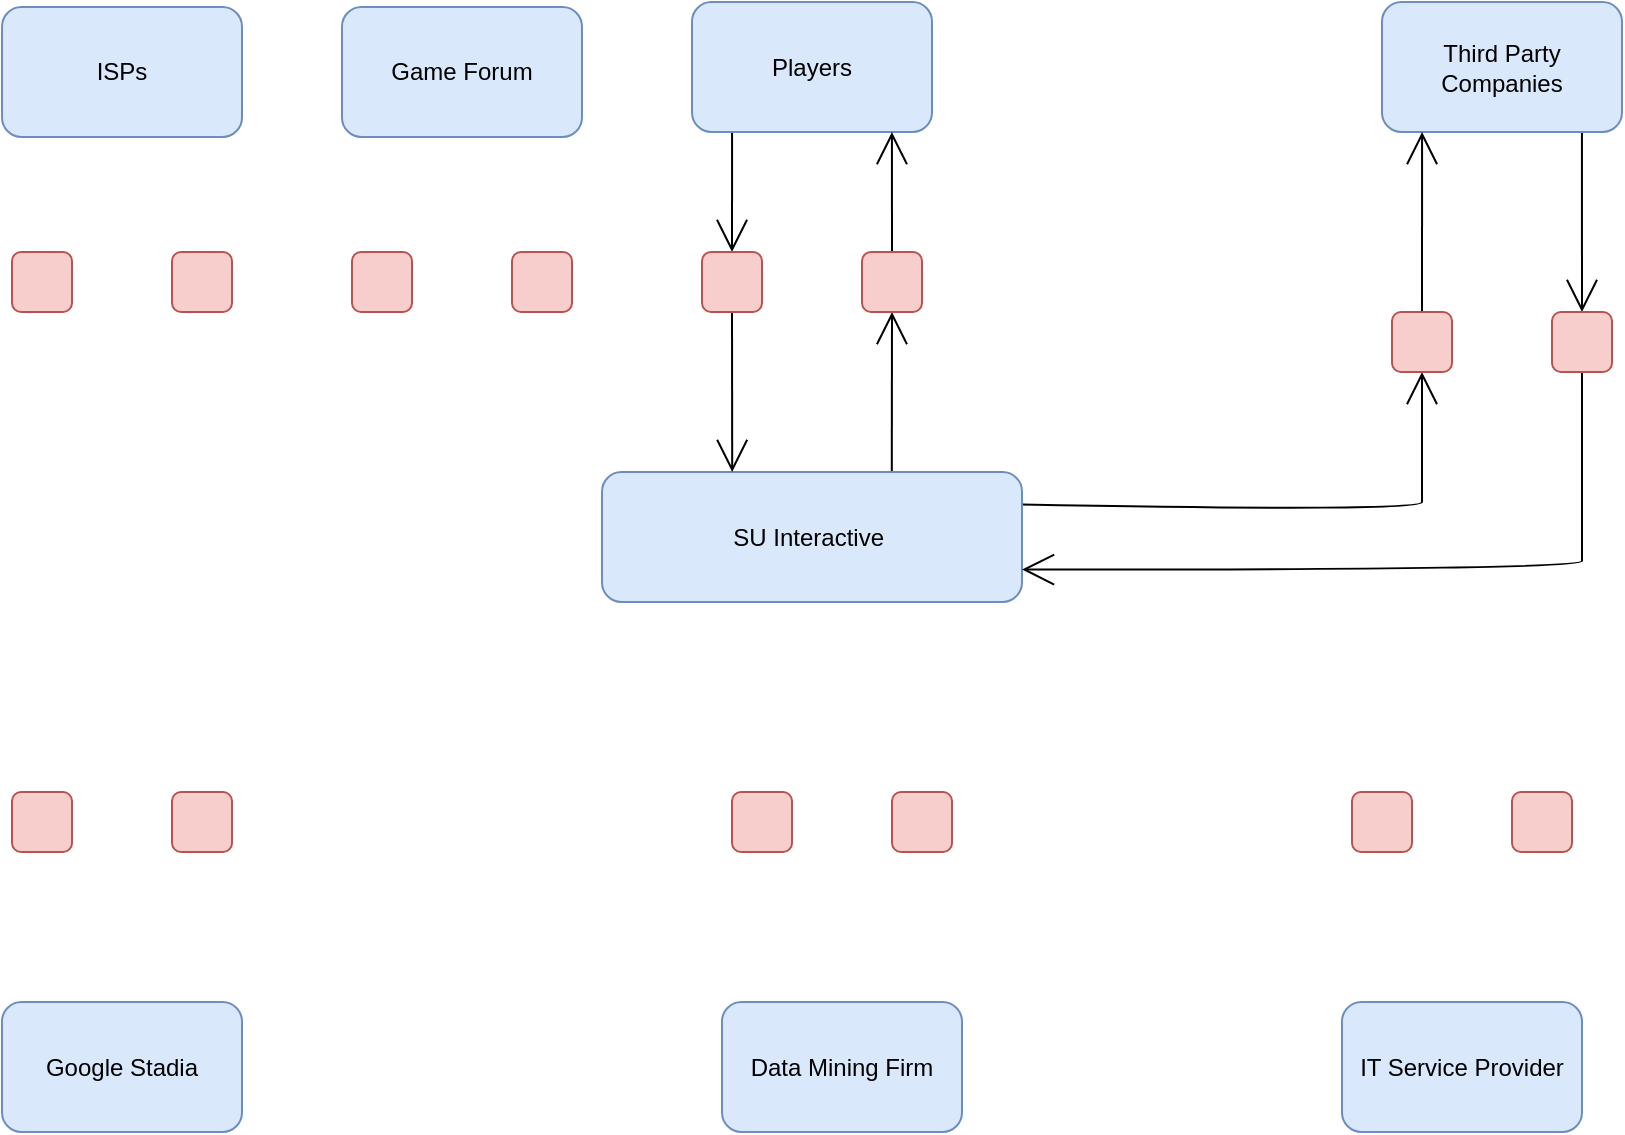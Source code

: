 <mxfile version="15.3.5" type="github">
  <diagram id="YZgY8PRbevDKH5y3TZCo" name="Page-1">
    <mxGraphModel dx="1486" dy="1008" grid="1" gridSize="10" guides="1" tooltips="1" connect="1" arrows="1" fold="1" page="1" pageScale="1" pageWidth="850" pageHeight="1100" math="0" shadow="0">
      <root>
        <mxCell id="0" />
        <mxCell id="1" parent="0" />
        <mxCell id="WiA4mhiuNk-QAXQjQzbL-6" value="IT Service Provider" style="rounded=1;whiteSpace=wrap;html=1;hachureGap=4;pointerEvents=0;fillColor=#dae8fc;strokeColor=#6c8ebf;" parent="1" vertex="1">
          <mxGeometry x="690" y="765" width="120" height="65" as="geometry" />
        </mxCell>
        <mxCell id="WiA4mhiuNk-QAXQjQzbL-7" style="edgeStyle=none;curved=1;rounded=0;orthogonalLoop=1;jettySize=auto;html=1;endArrow=open;startSize=14;endSize=14;sourcePerimeterSpacing=8;targetPerimeterSpacing=8;exitX=0.69;exitY=0;exitDx=0;exitDy=0;exitPerimeter=0;entryX=0.5;entryY=1;entryDx=0;entryDy=0;" parent="1" source="WiA4mhiuNk-QAXQjQzbL-1" target="WiA4mhiuNk-QAXQjQzbL-8" edge="1">
          <mxGeometry relative="1" as="geometry">
            <mxPoint x="440" y="470" as="targetPoint" />
            <mxPoint x="480" y="492" as="sourcePoint" />
            <Array as="points" />
          </mxGeometry>
        </mxCell>
        <mxCell id="LYS-56mlYmuFWo8kIEcu-14" value="" style="edgeStyle=none;curved=1;rounded=0;orthogonalLoop=1;jettySize=auto;html=1;endArrow=open;startSize=14;endSize=14;sourcePerimeterSpacing=8;targetPerimeterSpacing=8;exitX=1;exitY=0.25;exitDx=0;exitDy=0;entryX=0.5;entryY=1;entryDx=0;entryDy=0;" edge="1" parent="1" source="WiA4mhiuNk-QAXQjQzbL-1" target="LYS-56mlYmuFWo8kIEcu-4">
          <mxGeometry relative="1" as="geometry">
            <mxPoint x="790" y="516" as="targetPoint" />
            <Array as="points">
              <mxPoint x="730" y="520" />
              <mxPoint x="730" y="510" />
            </Array>
          </mxGeometry>
        </mxCell>
        <mxCell id="WiA4mhiuNk-QAXQjQzbL-1" value="SU Interactive&amp;nbsp;" style="rounded=1;whiteSpace=wrap;html=1;hachureGap=4;pointerEvents=0;fillColor=#dae8fc;strokeColor=#6c8ebf;" parent="1" vertex="1">
          <mxGeometry x="320" y="500" width="210" height="65" as="geometry" />
        </mxCell>
        <mxCell id="WiA4mhiuNk-QAXQjQzbL-13" value="" style="edgeStyle=none;curved=1;rounded=0;orthogonalLoop=1;jettySize=auto;html=1;endArrow=open;startSize=14;endSize=14;sourcePerimeterSpacing=8;targetPerimeterSpacing=8;entryX=0.5;entryY=0;entryDx=0;entryDy=0;exitX=0.167;exitY=1;exitDx=0;exitDy=0;exitPerimeter=0;" parent="1" source="WiA4mhiuNk-QAXQjQzbL-2" target="WiA4mhiuNk-QAXQjQzbL-9" edge="1">
          <mxGeometry relative="1" as="geometry" />
        </mxCell>
        <mxCell id="WiA4mhiuNk-QAXQjQzbL-2" value="Players" style="rounded=1;whiteSpace=wrap;html=1;hachureGap=4;pointerEvents=0;fillColor=#dae8fc;strokeColor=#6c8ebf;" parent="1" vertex="1">
          <mxGeometry x="365" y="265" width="120" height="65" as="geometry" />
        </mxCell>
        <mxCell id="WiA4mhiuNk-QAXQjQzbL-3" value="ISPs" style="rounded=1;whiteSpace=wrap;html=1;hachureGap=4;pointerEvents=0;fillColor=#dae8fc;strokeColor=#6c8ebf;" parent="1" vertex="1">
          <mxGeometry x="20" y="267.5" width="120" height="65" as="geometry" />
        </mxCell>
        <mxCell id="LYS-56mlYmuFWo8kIEcu-6" value="" style="edgeStyle=none;curved=1;rounded=0;orthogonalLoop=1;jettySize=auto;html=1;endArrow=open;startSize=14;endSize=14;sourcePerimeterSpacing=8;targetPerimeterSpacing=8;entryX=0.5;entryY=0;entryDx=0;entryDy=0;exitX=0.833;exitY=1;exitDx=0;exitDy=0;exitPerimeter=0;" edge="1" parent="1" source="WiA4mhiuNk-QAXQjQzbL-4" target="LYS-56mlYmuFWo8kIEcu-3">
          <mxGeometry relative="1" as="geometry">
            <mxPoint x="783" y="338" as="sourcePoint" />
          </mxGeometry>
        </mxCell>
        <mxCell id="WiA4mhiuNk-QAXQjQzbL-4" value="Third Party Companies" style="rounded=1;whiteSpace=wrap;html=1;hachureGap=4;pointerEvents=0;fillColor=#dae8fc;strokeColor=#6c8ebf;" parent="1" vertex="1">
          <mxGeometry x="710" y="265" width="120" height="65" as="geometry" />
        </mxCell>
        <mxCell id="WiA4mhiuNk-QAXQjQzbL-5" value="Data Mining Firm" style="rounded=1;whiteSpace=wrap;html=1;hachureGap=4;pointerEvents=0;fillColor=#dae8fc;strokeColor=#6c8ebf;" parent="1" vertex="1">
          <mxGeometry x="380" y="765" width="120" height="65" as="geometry" />
        </mxCell>
        <mxCell id="WiA4mhiuNk-QAXQjQzbL-12" value="" style="edgeStyle=none;curved=1;rounded=0;orthogonalLoop=1;jettySize=auto;html=1;endArrow=open;startSize=14;endSize=14;sourcePerimeterSpacing=8;targetPerimeterSpacing=8;exitX=0.5;exitY=0;exitDx=0;exitDy=0;entryX=0.833;entryY=1;entryDx=0;entryDy=0;entryPerimeter=0;" parent="1" source="WiA4mhiuNk-QAXQjQzbL-8" target="WiA4mhiuNk-QAXQjQzbL-2" edge="1">
          <mxGeometry relative="1" as="geometry">
            <mxPoint x="490" y="370" as="targetPoint" />
          </mxGeometry>
        </mxCell>
        <mxCell id="WiA4mhiuNk-QAXQjQzbL-8" value="" style="rounded=1;whiteSpace=wrap;html=1;hachureGap=4;pointerEvents=0;fillColor=#f8cecc;strokeColor=#b85450;" parent="1" vertex="1">
          <mxGeometry x="450" y="390" width="30" height="30" as="geometry" />
        </mxCell>
        <mxCell id="WiA4mhiuNk-QAXQjQzbL-14" value="" style="edgeStyle=none;curved=1;rounded=0;orthogonalLoop=1;jettySize=auto;html=1;endArrow=open;startSize=14;endSize=14;sourcePerimeterSpacing=8;targetPerimeterSpacing=8;exitX=0.5;exitY=1;exitDx=0;exitDy=0;entryX=0.31;entryY=0;entryDx=0;entryDy=0;entryPerimeter=0;" parent="1" source="WiA4mhiuNk-QAXQjQzbL-9" target="WiA4mhiuNk-QAXQjQzbL-1" edge="1">
          <mxGeometry relative="1" as="geometry" />
        </mxCell>
        <mxCell id="WiA4mhiuNk-QAXQjQzbL-9" value="" style="rounded=1;whiteSpace=wrap;html=1;hachureGap=4;pointerEvents=0;fillColor=#f8cecc;strokeColor=#b85450;" parent="1" vertex="1">
          <mxGeometry x="370" y="390" width="30" height="30" as="geometry" />
        </mxCell>
        <mxCell id="WiA4mhiuNk-QAXQjQzbL-15" value="" style="rounded=1;whiteSpace=wrap;html=1;hachureGap=4;pointerEvents=0;fillColor=#f8cecc;strokeColor=#b85450;" parent="1" vertex="1">
          <mxGeometry x="775" y="660" width="30" height="30" as="geometry" />
        </mxCell>
        <mxCell id="WiA4mhiuNk-QAXQjQzbL-16" value="" style="rounded=1;whiteSpace=wrap;html=1;hachureGap=4;pointerEvents=0;fillColor=#f8cecc;strokeColor=#b85450;" parent="1" vertex="1">
          <mxGeometry x="695" y="660" width="30" height="30" as="geometry" />
        </mxCell>
        <mxCell id="WiA4mhiuNk-QAXQjQzbL-17" value="" style="rounded=1;whiteSpace=wrap;html=1;hachureGap=4;pointerEvents=0;fillColor=#f8cecc;strokeColor=#b85450;" parent="1" vertex="1">
          <mxGeometry x="465" y="660" width="30" height="30" as="geometry" />
        </mxCell>
        <mxCell id="WiA4mhiuNk-QAXQjQzbL-18" value="" style="rounded=1;whiteSpace=wrap;html=1;hachureGap=4;pointerEvents=0;fillColor=#f8cecc;strokeColor=#b85450;" parent="1" vertex="1">
          <mxGeometry x="385" y="660" width="30" height="30" as="geometry" />
        </mxCell>
        <mxCell id="LYS-56mlYmuFWo8kIEcu-1" value="" style="rounded=1;whiteSpace=wrap;html=1;hachureGap=4;pointerEvents=0;fillColor=#f8cecc;strokeColor=#b85450;" vertex="1" parent="1">
          <mxGeometry x="105" y="390" width="30" height="30" as="geometry" />
        </mxCell>
        <mxCell id="LYS-56mlYmuFWo8kIEcu-2" value="" style="rounded=1;whiteSpace=wrap;html=1;hachureGap=4;pointerEvents=0;fillColor=#f8cecc;strokeColor=#b85450;" vertex="1" parent="1">
          <mxGeometry x="25" y="390" width="30" height="30" as="geometry" />
        </mxCell>
        <mxCell id="LYS-56mlYmuFWo8kIEcu-17" value="" style="edgeStyle=none;curved=1;rounded=0;orthogonalLoop=1;jettySize=auto;html=1;endArrow=open;startSize=14;endSize=14;sourcePerimeterSpacing=8;targetPerimeterSpacing=8;entryX=1;entryY=0.75;entryDx=0;entryDy=0;exitX=0.5;exitY=1;exitDx=0;exitDy=0;" edge="1" parent="1" source="LYS-56mlYmuFWo8kIEcu-3" target="WiA4mhiuNk-QAXQjQzbL-1">
          <mxGeometry relative="1" as="geometry">
            <mxPoint x="810" y="630" as="targetPoint" />
            <Array as="points">
              <mxPoint x="810" y="540" />
              <mxPoint x="810" y="549" />
            </Array>
          </mxGeometry>
        </mxCell>
        <mxCell id="LYS-56mlYmuFWo8kIEcu-3" value="" style="rounded=1;whiteSpace=wrap;html=1;hachureGap=4;pointerEvents=0;fillColor=#f8cecc;strokeColor=#b85450;" vertex="1" parent="1">
          <mxGeometry x="795" y="420" width="30" height="30" as="geometry" />
        </mxCell>
        <mxCell id="LYS-56mlYmuFWo8kIEcu-5" value="" style="edgeStyle=none;curved=1;rounded=0;orthogonalLoop=1;jettySize=auto;html=1;endArrow=open;startSize=14;endSize=14;sourcePerimeterSpacing=8;targetPerimeterSpacing=8;exitX=0.5;exitY=0;exitDx=0;exitDy=0;entryX=0.167;entryY=1;entryDx=0;entryDy=0;entryPerimeter=0;" edge="1" parent="1" source="LYS-56mlYmuFWo8kIEcu-4" target="WiA4mhiuNk-QAXQjQzbL-4">
          <mxGeometry relative="1" as="geometry" />
        </mxCell>
        <mxCell id="LYS-56mlYmuFWo8kIEcu-4" value="" style="rounded=1;whiteSpace=wrap;html=1;hachureGap=4;pointerEvents=0;fillColor=#f8cecc;strokeColor=#b85450;" vertex="1" parent="1">
          <mxGeometry x="715" y="420" width="30" height="30" as="geometry" />
        </mxCell>
        <mxCell id="LYS-56mlYmuFWo8kIEcu-21" value="Google Stadia" style="rounded=1;whiteSpace=wrap;html=1;hachureGap=4;pointerEvents=0;fillColor=#dae8fc;strokeColor=#6c8ebf;" vertex="1" parent="1">
          <mxGeometry x="20" y="765" width="120" height="65" as="geometry" />
        </mxCell>
        <mxCell id="LYS-56mlYmuFWo8kIEcu-22" value="" style="rounded=1;whiteSpace=wrap;html=1;hachureGap=4;pointerEvents=0;fillColor=#f8cecc;strokeColor=#b85450;" vertex="1" parent="1">
          <mxGeometry x="105" y="660" width="30" height="30" as="geometry" />
        </mxCell>
        <mxCell id="LYS-56mlYmuFWo8kIEcu-23" value="" style="rounded=1;whiteSpace=wrap;html=1;hachureGap=4;pointerEvents=0;fillColor=#f8cecc;strokeColor=#b85450;" vertex="1" parent="1">
          <mxGeometry x="25" y="660" width="30" height="30" as="geometry" />
        </mxCell>
        <mxCell id="LYS-56mlYmuFWo8kIEcu-24" value="Game Forum" style="rounded=1;whiteSpace=wrap;html=1;hachureGap=4;pointerEvents=0;fillColor=#dae8fc;strokeColor=#6c8ebf;" vertex="1" parent="1">
          <mxGeometry x="190" y="267.5" width="120" height="65" as="geometry" />
        </mxCell>
        <mxCell id="LYS-56mlYmuFWo8kIEcu-25" value="" style="rounded=1;whiteSpace=wrap;html=1;hachureGap=4;pointerEvents=0;fillColor=#f8cecc;strokeColor=#b85450;" vertex="1" parent="1">
          <mxGeometry x="275" y="390" width="30" height="30" as="geometry" />
        </mxCell>
        <mxCell id="LYS-56mlYmuFWo8kIEcu-26" value="" style="rounded=1;whiteSpace=wrap;html=1;hachureGap=4;pointerEvents=0;fillColor=#f8cecc;strokeColor=#b85450;" vertex="1" parent="1">
          <mxGeometry x="195" y="390" width="30" height="30" as="geometry" />
        </mxCell>
      </root>
    </mxGraphModel>
  </diagram>
</mxfile>
